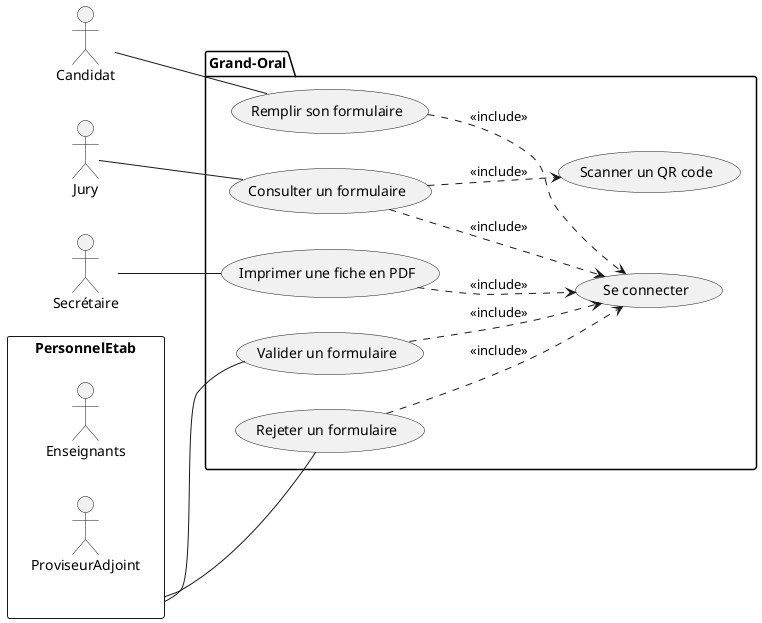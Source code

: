 @startuml
left to right direction

actor cnd as "Candidat"
rectangle PersonnelEtab {
    actor ens as "Enseignants"
    actor prov as "ProviseurAdjoint"
}
actor jury as "Jury"
actor secr as "Secrétaire"

package Grand-Oral {
    usecase "Se connecter" as connect
    usecase "Remplir son formulaire" as form
    usecase "Imprimer une fiche en PDF" as pdf
    usecase "Valider un formulaire" as valid
    usecase "Rejeter un formulaire" as rejet
    usecase "Scanner un QR code" as qr
    usecase "Consulter un formulaire" as verif
}
cnd -- form
form ..> connect : <<include>>
PersonnelEtab -- valid
valid ..> connect : <<include>>
PersonnelEtab -- rejet
rejet ..> connect : <<include>>
secr -- pdf
pdf ..> connect : <<include>>
jury -- verif
verif ..> qr : <<include>>
verif ..> connect : <<include>>
@enduml
